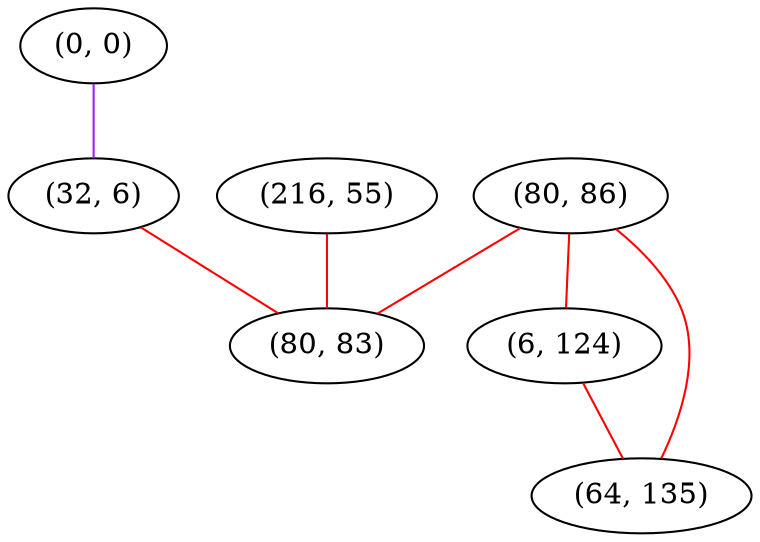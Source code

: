 graph "" {
"(0, 0)";
"(80, 86)";
"(6, 124)";
"(64, 135)";
"(32, 6)";
"(216, 55)";
"(80, 83)";
"(0, 0)" -- "(32, 6)"  [color=purple, key=0, weight=4];
"(80, 86)" -- "(6, 124)"  [color=red, key=0, weight=1];
"(80, 86)" -- "(80, 83)"  [color=red, key=0, weight=1];
"(80, 86)" -- "(64, 135)"  [color=red, key=0, weight=1];
"(6, 124)" -- "(64, 135)"  [color=red, key=0, weight=1];
"(32, 6)" -- "(80, 83)"  [color=red, key=0, weight=1];
"(216, 55)" -- "(80, 83)"  [color=red, key=0, weight=1];
}
